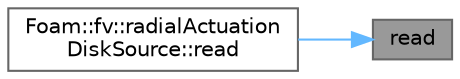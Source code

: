 digraph "read"
{
 // LATEX_PDF_SIZE
  bgcolor="transparent";
  edge [fontname=Helvetica,fontsize=10,labelfontname=Helvetica,labelfontsize=10];
  node [fontname=Helvetica,fontsize=10,shape=box,height=0.2,width=0.4];
  rankdir="RL";
  Node1 [id="Node000001",label="read",height=0.2,width=0.4,color="gray40", fillcolor="grey60", style="filled", fontcolor="black",tooltip=" "];
  Node1 -> Node2 [id="edge1_Node000001_Node000002",dir="back",color="steelblue1",style="solid",tooltip=" "];
  Node2 [id="Node000002",label="Foam::fv::radialActuation\lDiskSource::read",height=0.2,width=0.4,color="grey40", fillcolor="white", style="filled",URL="$classFoam_1_1fv_1_1radialActuationDiskSource.html#a6ce0c64db98eb6144d363dbfc86104eb",tooltip=" "];
}
